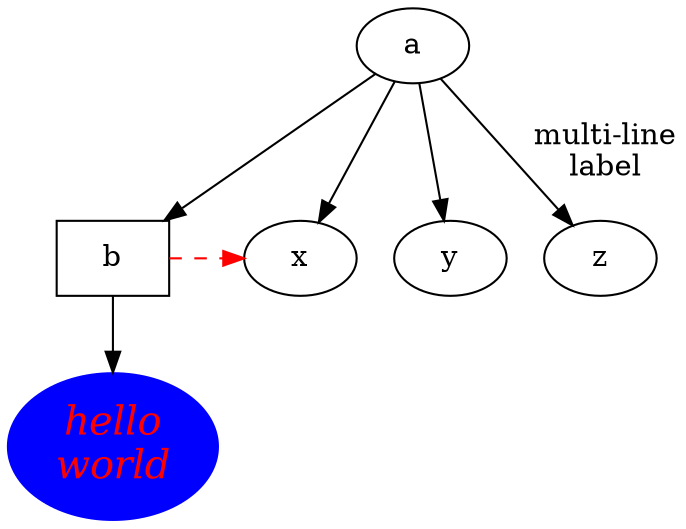 digraph test2 {
       a -> b -> c;
       a -> {x y};
       b [shape=box];
       c [label="hello\nworld",color=blue,fontsize=19,
            fontname="Palatino-Italic",fontcolor=red,style=filled];
       a -> z [label="multi-line\nlabel"];
       edge [style=dashed,color=red];
       b -> x;
       {rank=same; b x}
}


